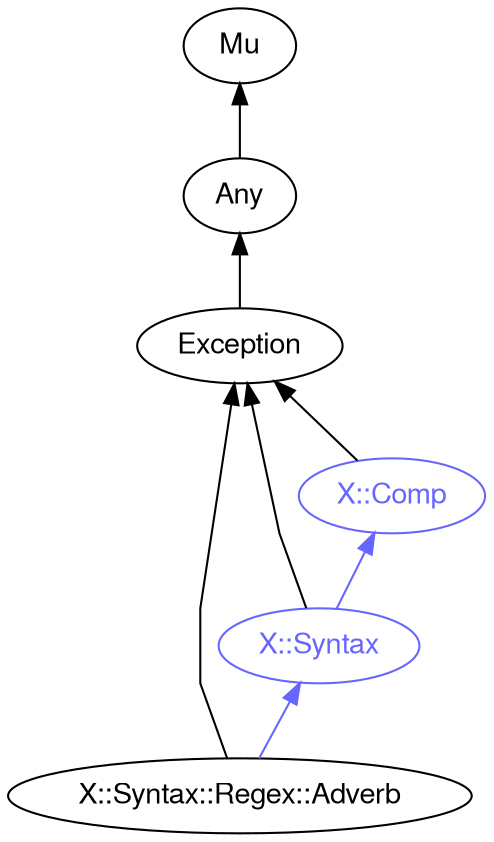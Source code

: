 digraph "perl6-type-graph" {
    rankdir=BT;
    splines=polyline;
    overlap=false; 
    graph [truecolor=true bgcolor="#FFFFFF"];
    // Types
    "X::Syntax::Regex::Adverb" [color="#000000", fontcolor="#000000", href="/type/X::Syntax::Regex::Adverb", fontname="FreeSans"];
    "Mu" [color="#000000", fontcolor="#000000", href="/type/Mu", fontname="FreeSans"];
    "Any" [color="#000000", fontcolor="#000000", href="/type/Any", fontname="FreeSans"];
    "Exception" [color="#000000", fontcolor="#000000", href="/type/Exception", fontname="FreeSans"];
    "X::Comp" [color="#6666FF", fontcolor="#6666FF", href="/type/X::Comp", fontname="FreeSans"];
    "X::Syntax" [color="#6666FF", fontcolor="#6666FF", href="/type/X::Syntax", fontname="FreeSans"];

    // Superclasses
    "X::Syntax::Regex::Adverb" -> "Exception" [color="#000000"];
    "Any" -> "Mu" [color="#000000"];
    "Exception" -> "Any" [color="#000000"];
    "X::Comp" -> "Exception" [color="#000000"];
    "X::Syntax" -> "Exception" [color="#000000"];

    // Roles
    "X::Syntax::Regex::Adverb" -> "X::Syntax" [color="#6666FF"];
    "X::Syntax" -> "X::Comp" [color="#6666FF"];
}
